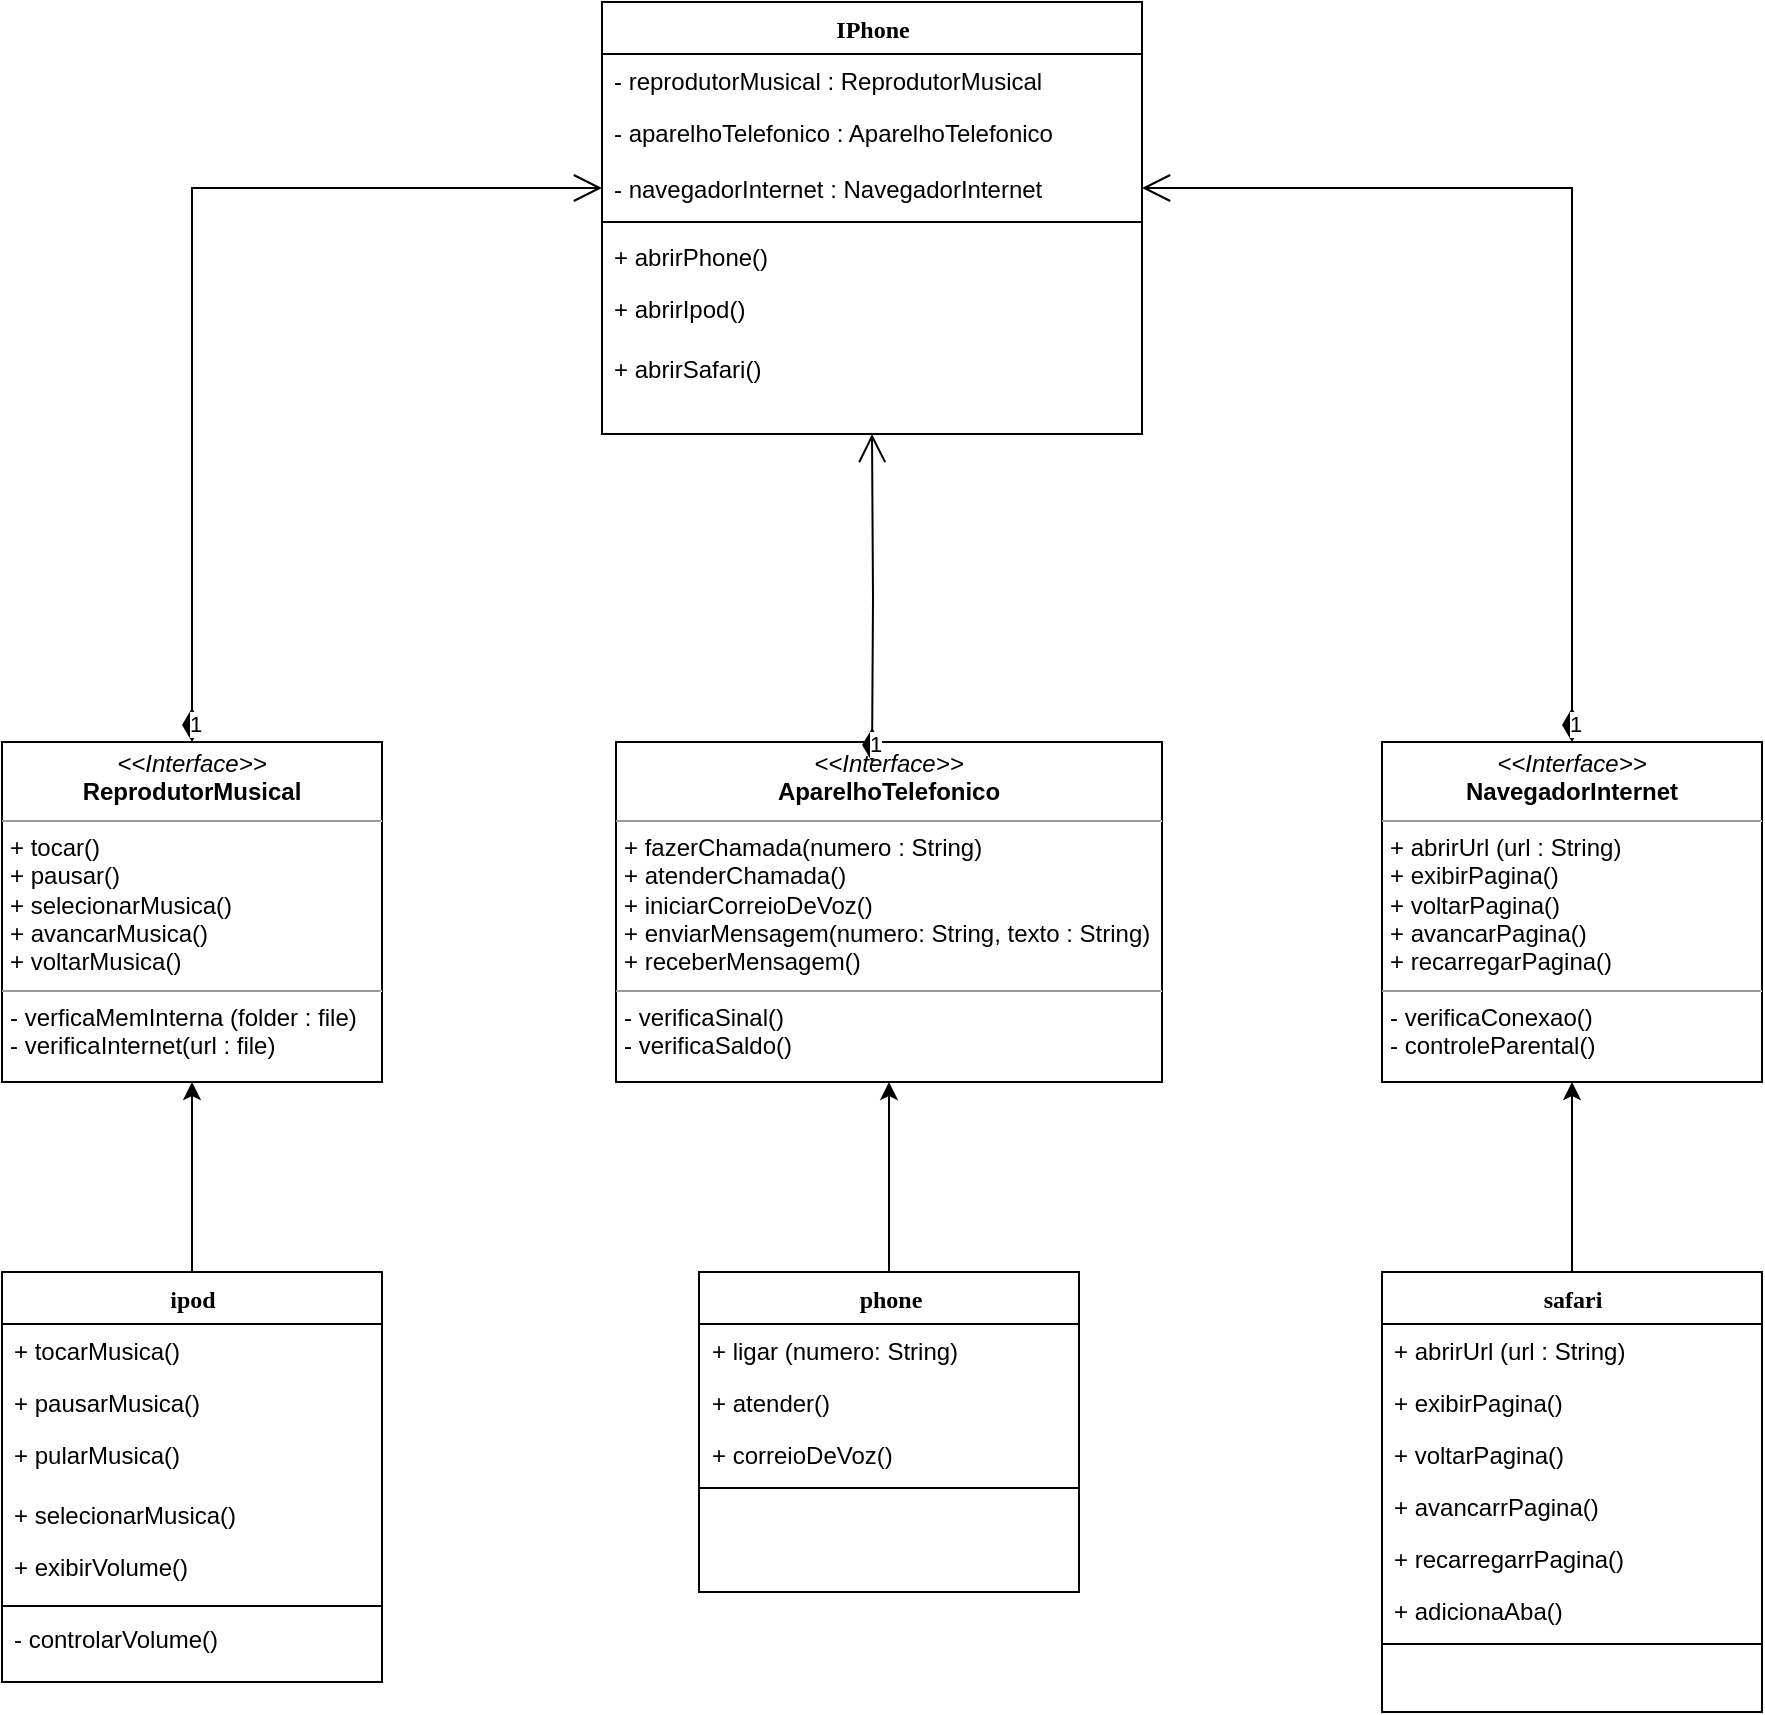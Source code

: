 <mxfile version="24.4.8" type="device">
  <diagram name="Page-1" id="6133507b-19e7-1e82-6fc7-422aa6c4b21f">
    <mxGraphModel dx="1050" dy="530" grid="1" gridSize="10" guides="1" tooltips="1" connect="1" arrows="1" fold="1" page="1" pageScale="1" pageWidth="1100" pageHeight="850" background="none" math="0" shadow="0">
      <root>
        <mxCell id="0" />
        <mxCell id="1" parent="0" />
        <mxCell id="Wnmm0wykZNkg5m7eFw2v-7" style="edgeStyle=orthogonalEdgeStyle;rounded=0;orthogonalLoop=1;jettySize=auto;html=1;exitX=0.5;exitY=0;exitDx=0;exitDy=0;" edge="1" parent="1" source="235556782a83e6d0-1" target="b94bc138ca980ef-1">
          <mxGeometry relative="1" as="geometry" />
        </mxCell>
        <mxCell id="235556782a83e6d0-1" value="ipod" style="swimlane;html=1;fontStyle=1;align=center;verticalAlign=top;childLayout=stackLayout;horizontal=1;startSize=26;horizontalStack=0;resizeParent=1;resizeLast=0;collapsible=1;marginBottom=0;swimlaneFillColor=#ffffff;rounded=0;shadow=0;comic=0;labelBackgroundColor=none;strokeWidth=1;fillColor=none;fontFamily=Verdana;fontSize=12" parent="1" vertex="1">
          <mxGeometry x="80" y="665" width="190" height="205" as="geometry" />
        </mxCell>
        <mxCell id="235556782a83e6d0-2" value="+ tocarMusica()" style="text;html=1;strokeColor=none;fillColor=none;align=left;verticalAlign=top;spacingLeft=4;spacingRight=4;whiteSpace=wrap;overflow=hidden;rotatable=0;points=[[0,0.5],[1,0.5]];portConstraint=eastwest;" parent="235556782a83e6d0-1" vertex="1">
          <mxGeometry y="26" width="190" height="26" as="geometry" />
        </mxCell>
        <mxCell id="235556782a83e6d0-3" value="+ pausarMusica()" style="text;html=1;strokeColor=none;fillColor=none;align=left;verticalAlign=top;spacingLeft=4;spacingRight=4;whiteSpace=wrap;overflow=hidden;rotatable=0;points=[[0,0.5],[1,0.5]];portConstraint=eastwest;" parent="235556782a83e6d0-1" vertex="1">
          <mxGeometry y="52" width="190" height="26" as="geometry" />
        </mxCell>
        <mxCell id="Wnmm0wykZNkg5m7eFw2v-24" value="+ pularMusica()" style="text;html=1;strokeColor=none;fillColor=none;align=left;verticalAlign=top;spacingLeft=4;spacingRight=4;whiteSpace=wrap;overflow=hidden;rotatable=0;points=[[0,0.5],[1,0.5]];portConstraint=eastwest;" vertex="1" parent="235556782a83e6d0-1">
          <mxGeometry y="78" width="190" height="30" as="geometry" />
        </mxCell>
        <mxCell id="235556782a83e6d0-5" value="+ selecionarMusica()" style="text;html=1;strokeColor=none;fillColor=none;align=left;verticalAlign=top;spacingLeft=4;spacingRight=4;whiteSpace=wrap;overflow=hidden;rotatable=0;points=[[0,0.5],[1,0.5]];portConstraint=eastwest;" parent="235556782a83e6d0-1" vertex="1">
          <mxGeometry y="108" width="190" height="26" as="geometry" />
        </mxCell>
        <mxCell id="Wnmm0wykZNkg5m7eFw2v-23" value="+ exibirVolume()" style="text;html=1;strokeColor=none;fillColor=none;align=left;verticalAlign=top;spacingLeft=4;spacingRight=4;whiteSpace=wrap;overflow=hidden;rotatable=0;points=[[0,0.5],[1,0.5]];portConstraint=eastwest;" vertex="1" parent="235556782a83e6d0-1">
          <mxGeometry y="134" width="190" height="30" as="geometry" />
        </mxCell>
        <mxCell id="235556782a83e6d0-6" value="" style="line;html=1;strokeWidth=1;fillColor=none;align=left;verticalAlign=middle;spacingTop=-1;spacingLeft=3;spacingRight=3;rotatable=0;labelPosition=right;points=[];portConstraint=eastwest;" parent="235556782a83e6d0-1" vertex="1">
          <mxGeometry y="164" width="190" height="6" as="geometry" />
        </mxCell>
        <mxCell id="235556782a83e6d0-7" value="- controlarVolume()" style="text;html=1;strokeColor=none;fillColor=none;align=left;verticalAlign=top;spacingLeft=4;spacingRight=4;whiteSpace=wrap;overflow=hidden;rotatable=0;points=[[0,0.5],[1,0.5]];portConstraint=eastwest;" parent="235556782a83e6d0-1" vertex="1">
          <mxGeometry y="170" width="190" height="28" as="geometry" />
        </mxCell>
        <mxCell id="78961159f06e98e8-17" value="IPhone" style="swimlane;html=1;fontStyle=1;align=center;verticalAlign=top;childLayout=stackLayout;horizontal=1;startSize=26;horizontalStack=0;resizeParent=1;resizeLast=0;collapsible=1;marginBottom=0;swimlaneFillColor=#ffffff;rounded=0;shadow=0;comic=0;labelBackgroundColor=none;strokeWidth=1;fillColor=none;fontFamily=Verdana;fontSize=12" parent="1" vertex="1">
          <mxGeometry x="380" y="30" width="270" height="216" as="geometry">
            <mxRectangle x="400" y="30" width="80" height="30" as="alternateBounds" />
          </mxGeometry>
        </mxCell>
        <mxCell id="Wnmm0wykZNkg5m7eFw2v-19" value="- reprodutorMusical : ReprodutorMusical" style="text;html=1;strokeColor=none;fillColor=none;align=left;verticalAlign=top;spacingLeft=4;spacingRight=4;whiteSpace=wrap;overflow=hidden;rotatable=0;points=[[0,0.5],[1,0.5]];portConstraint=eastwest;" vertex="1" parent="78961159f06e98e8-17">
          <mxGeometry y="26" width="270" height="26" as="geometry" />
        </mxCell>
        <mxCell id="78961159f06e98e8-23" value="- aparelhoTelefonico : AparelhoTelefonico" style="text;html=1;strokeColor=none;fillColor=none;align=left;verticalAlign=top;spacingLeft=4;spacingRight=4;whiteSpace=wrap;overflow=hidden;rotatable=0;points=[[0,0.5],[1,0.5]];portConstraint=eastwest;" parent="78961159f06e98e8-17" vertex="1">
          <mxGeometry y="52" width="270" height="28" as="geometry" />
        </mxCell>
        <mxCell id="78961159f06e98e8-24" value="- navegadorInternet : NavegadorInternet" style="text;html=1;strokeColor=none;fillColor=none;align=left;verticalAlign=top;spacingLeft=4;spacingRight=4;whiteSpace=wrap;overflow=hidden;rotatable=0;points=[[0,0.5],[1,0.5]];portConstraint=eastwest;" parent="78961159f06e98e8-17" vertex="1">
          <mxGeometry y="80" width="270" height="26" as="geometry" />
        </mxCell>
        <mxCell id="78961159f06e98e8-19" value="" style="line;html=1;strokeWidth=1;fillColor=none;align=left;verticalAlign=middle;spacingTop=-1;spacingLeft=3;spacingRight=3;rotatable=0;labelPosition=right;points=[];portConstraint=eastwest;" parent="78961159f06e98e8-17" vertex="1">
          <mxGeometry y="106" width="270" height="8" as="geometry" />
        </mxCell>
        <mxCell id="Wnmm0wykZNkg5m7eFw2v-20" value="+ abrirPhone()" style="text;html=1;strokeColor=none;fillColor=none;align=left;verticalAlign=top;spacingLeft=4;spacingRight=4;whiteSpace=wrap;overflow=hidden;rotatable=0;points=[[0,0.5],[1,0.5]];portConstraint=eastwest;" vertex="1" parent="78961159f06e98e8-17">
          <mxGeometry y="114" width="270" height="26" as="geometry" />
        </mxCell>
        <mxCell id="78961159f06e98e8-27" value="+ abrirIpod()" style="text;html=1;strokeColor=none;fillColor=none;align=left;verticalAlign=top;spacingLeft=4;spacingRight=4;whiteSpace=wrap;overflow=hidden;rotatable=0;points=[[0,0.5],[1,0.5]];portConstraint=eastwest;" parent="78961159f06e98e8-17" vertex="1">
          <mxGeometry y="140" width="270" height="30" as="geometry" />
        </mxCell>
        <mxCell id="Wnmm0wykZNkg5m7eFw2v-21" value="+ abrirSafari()" style="text;html=1;strokeColor=none;fillColor=none;align=left;verticalAlign=top;spacingLeft=4;spacingRight=4;whiteSpace=wrap;overflow=hidden;rotatable=0;points=[[0,0.5],[1,0.5]];portConstraint=eastwest;" vertex="1" parent="78961159f06e98e8-17">
          <mxGeometry y="170" width="270" height="30" as="geometry" />
        </mxCell>
        <mxCell id="Wnmm0wykZNkg5m7eFw2v-9" style="edgeStyle=orthogonalEdgeStyle;rounded=0;orthogonalLoop=1;jettySize=auto;html=1;exitX=0.5;exitY=0;exitDx=0;exitDy=0;entryX=0.5;entryY=1;entryDx=0;entryDy=0;" edge="1" parent="1" source="78961159f06e98e8-69" target="Wnmm0wykZNkg5m7eFw2v-3">
          <mxGeometry relative="1" as="geometry" />
        </mxCell>
        <mxCell id="78961159f06e98e8-69" value="phone" style="swimlane;html=1;fontStyle=1;align=center;verticalAlign=top;childLayout=stackLayout;horizontal=1;startSize=26;horizontalStack=0;resizeParent=1;resizeLast=0;collapsible=1;marginBottom=0;swimlaneFillColor=#ffffff;rounded=0;shadow=0;comic=0;labelBackgroundColor=none;strokeWidth=1;fillColor=none;fontFamily=Verdana;fontSize=12" parent="1" vertex="1">
          <mxGeometry x="428.5" y="665" width="190" height="160" as="geometry" />
        </mxCell>
        <mxCell id="78961159f06e98e8-70" value="+ ligar (numero: String)" style="text;html=1;strokeColor=none;fillColor=none;align=left;verticalAlign=top;spacingLeft=4;spacingRight=4;whiteSpace=wrap;overflow=hidden;rotatable=0;points=[[0,0.5],[1,0.5]];portConstraint=eastwest;" parent="78961159f06e98e8-69" vertex="1">
          <mxGeometry y="26" width="190" height="26" as="geometry" />
        </mxCell>
        <mxCell id="Wnmm0wykZNkg5m7eFw2v-25" value="+ atender()" style="text;html=1;strokeColor=none;fillColor=none;align=left;verticalAlign=top;spacingLeft=4;spacingRight=4;whiteSpace=wrap;overflow=hidden;rotatable=0;points=[[0,0.5],[1,0.5]];portConstraint=eastwest;" vertex="1" parent="78961159f06e98e8-69">
          <mxGeometry y="52" width="190" height="26" as="geometry" />
        </mxCell>
        <mxCell id="Wnmm0wykZNkg5m7eFw2v-26" value="+ correioDeVoz()" style="text;html=1;strokeColor=none;fillColor=none;align=left;verticalAlign=top;spacingLeft=4;spacingRight=4;whiteSpace=wrap;overflow=hidden;rotatable=0;points=[[0,0.5],[1,0.5]];portConstraint=eastwest;" vertex="1" parent="78961159f06e98e8-69">
          <mxGeometry y="78" width="190" height="26" as="geometry" />
        </mxCell>
        <mxCell id="78961159f06e98e8-77" value="" style="line;html=1;strokeWidth=1;fillColor=none;align=left;verticalAlign=middle;spacingTop=-1;spacingLeft=3;spacingRight=3;rotatable=0;labelPosition=right;points=[];portConstraint=eastwest;" parent="78961159f06e98e8-69" vertex="1">
          <mxGeometry y="104" width="190" height="8" as="geometry" />
        </mxCell>
        <mxCell id="Wnmm0wykZNkg5m7eFw2v-12" style="edgeStyle=orthogonalEdgeStyle;rounded=0;orthogonalLoop=1;jettySize=auto;html=1;exitX=0.5;exitY=0;exitDx=0;exitDy=0;" edge="1" parent="1" source="78961159f06e98e8-108" target="Wnmm0wykZNkg5m7eFw2v-4">
          <mxGeometry relative="1" as="geometry" />
        </mxCell>
        <mxCell id="78961159f06e98e8-108" value="safari" style="swimlane;html=1;fontStyle=1;align=center;verticalAlign=top;childLayout=stackLayout;horizontal=1;startSize=26;horizontalStack=0;resizeParent=1;resizeLast=0;collapsible=1;marginBottom=0;swimlaneFillColor=#ffffff;rounded=0;shadow=0;comic=0;labelBackgroundColor=none;strokeWidth=1;fillColor=none;fontFamily=Verdana;fontSize=12" parent="1" vertex="1">
          <mxGeometry x="770" y="665" width="190" height="220" as="geometry" />
        </mxCell>
        <mxCell id="78961159f06e98e8-109" value="+ abrirUrl (url : String)" style="text;html=1;strokeColor=none;fillColor=none;align=left;verticalAlign=top;spacingLeft=4;spacingRight=4;whiteSpace=wrap;overflow=hidden;rotatable=0;points=[[0,0.5],[1,0.5]];portConstraint=eastwest;" parent="78961159f06e98e8-108" vertex="1">
          <mxGeometry y="26" width="190" height="26" as="geometry" />
        </mxCell>
        <mxCell id="78961159f06e98e8-110" value="+ exibirPagina()" style="text;html=1;strokeColor=none;fillColor=none;align=left;verticalAlign=top;spacingLeft=4;spacingRight=4;whiteSpace=wrap;overflow=hidden;rotatable=0;points=[[0,0.5],[1,0.5]];portConstraint=eastwest;" parent="78961159f06e98e8-108" vertex="1">
          <mxGeometry y="52" width="190" height="26" as="geometry" />
        </mxCell>
        <mxCell id="Wnmm0wykZNkg5m7eFw2v-28" value="+ voltarPagina()" style="text;html=1;strokeColor=none;fillColor=none;align=left;verticalAlign=top;spacingLeft=4;spacingRight=4;whiteSpace=wrap;overflow=hidden;rotatable=0;points=[[0,0.5],[1,0.5]];portConstraint=eastwest;" vertex="1" parent="78961159f06e98e8-108">
          <mxGeometry y="78" width="190" height="26" as="geometry" />
        </mxCell>
        <mxCell id="Wnmm0wykZNkg5m7eFw2v-30" value="+ avancarrPagina()" style="text;html=1;strokeColor=none;fillColor=none;align=left;verticalAlign=top;spacingLeft=4;spacingRight=4;whiteSpace=wrap;overflow=hidden;rotatable=0;points=[[0,0.5],[1,0.5]];portConstraint=eastwest;" vertex="1" parent="78961159f06e98e8-108">
          <mxGeometry y="104" width="190" height="26" as="geometry" />
        </mxCell>
        <mxCell id="Wnmm0wykZNkg5m7eFw2v-29" value="+ recarregarrPagina()" style="text;html=1;strokeColor=none;fillColor=none;align=left;verticalAlign=top;spacingLeft=4;spacingRight=4;whiteSpace=wrap;overflow=hidden;rotatable=0;points=[[0,0.5],[1,0.5]];portConstraint=eastwest;" vertex="1" parent="78961159f06e98e8-108">
          <mxGeometry y="130" width="190" height="26" as="geometry" />
        </mxCell>
        <mxCell id="78961159f06e98e8-117" value="+ adicionaAba()&lt;div&gt;&lt;br&gt;&lt;/div&gt;" style="text;html=1;strokeColor=none;fillColor=none;align=left;verticalAlign=top;spacingLeft=4;spacingRight=4;whiteSpace=wrap;overflow=hidden;rotatable=0;points=[[0,0.5],[1,0.5]];portConstraint=eastwest;" parent="78961159f06e98e8-108" vertex="1">
          <mxGeometry y="156" width="190" height="26" as="geometry" />
        </mxCell>
        <mxCell id="78961159f06e98e8-116" value="" style="line;html=1;strokeWidth=1;fillColor=none;align=left;verticalAlign=middle;spacingTop=-1;spacingLeft=3;spacingRight=3;rotatable=0;labelPosition=right;points=[];portConstraint=eastwest;" parent="78961159f06e98e8-108" vertex="1">
          <mxGeometry y="182" width="190" height="8" as="geometry" />
        </mxCell>
        <mxCell id="b94bc138ca980ef-1" value="&lt;p style=&quot;margin:0px;margin-top:4px;text-align:center;&quot;&gt;&lt;i&gt;&amp;lt;&amp;lt;Interface&amp;gt;&amp;gt;&lt;/i&gt;&lt;br&gt;&lt;b&gt;ReprodutorMusical&lt;/b&gt;&lt;/p&gt;&lt;hr size=&quot;1&quot;&gt;&lt;p style=&quot;margin:0px;margin-left:4px;&quot;&gt;+ tocar()&lt;br&gt;+ pausar()&lt;/p&gt;&lt;p style=&quot;margin:0px;margin-left:4px;&quot;&gt;+ selecionarMusica()&lt;/p&gt;&lt;p style=&quot;margin:0px;margin-left:4px;&quot;&gt;+ avancarMusica()&lt;/p&gt;&lt;p style=&quot;margin:0px;margin-left:4px;&quot;&gt;+ voltarMusica()&lt;/p&gt;&lt;hr size=&quot;1&quot;&gt;&lt;p style=&quot;margin:0px;margin-left:4px;&quot;&gt;- verficaMemInterna (folder : file)&lt;br&gt;- verificaInternet(url : file)&lt;/p&gt;" style="verticalAlign=top;align=left;overflow=fill;fontSize=12;fontFamily=Helvetica;html=1;rounded=0;shadow=0;comic=0;labelBackgroundColor=none;strokeWidth=1" parent="1" vertex="1">
          <mxGeometry x="80" y="400" width="190" height="170" as="geometry" />
        </mxCell>
        <mxCell id="Wnmm0wykZNkg5m7eFw2v-3" value="&lt;p style=&quot;margin:0px;margin-top:4px;text-align:center;&quot;&gt;&lt;i&gt;&amp;lt;&amp;lt;Interface&amp;gt;&amp;gt;&lt;/i&gt;&lt;br&gt;&lt;b&gt;AparelhoTelefonico&lt;/b&gt;&lt;/p&gt;&lt;hr size=&quot;1&quot;&gt;&lt;p style=&quot;margin:0px;margin-left:4px;&quot;&gt;+ fazerChamada(numero : String)&lt;/p&gt;&lt;p style=&quot;margin:0px;margin-left:4px;&quot;&gt;+ atenderChamada()&lt;br&gt;+ iniciarCorreioDeVoz()&lt;/p&gt;&lt;p style=&quot;margin:0px;margin-left:4px;&quot;&gt;+ enviarMensagem(numero: String, texto : String)&lt;/p&gt;&lt;p style=&quot;margin:0px;margin-left:4px;&quot;&gt;+ receberMensagem()&lt;/p&gt;&lt;hr size=&quot;1&quot;&gt;&lt;p style=&quot;margin:0px;margin-left:4px;&quot;&gt;- verificaSinal()&lt;br&gt;- verificaSaldo()&lt;/p&gt;" style="verticalAlign=top;align=left;overflow=fill;fontSize=12;fontFamily=Helvetica;html=1;rounded=0;shadow=0;comic=0;labelBackgroundColor=none;strokeWidth=1" vertex="1" parent="1">
          <mxGeometry x="387" y="400" width="273" height="170" as="geometry" />
        </mxCell>
        <mxCell id="Wnmm0wykZNkg5m7eFw2v-4" value="&lt;p style=&quot;margin:0px;margin-top:4px;text-align:center;&quot;&gt;&lt;i&gt;&amp;lt;&amp;lt;Interface&amp;gt;&amp;gt;&lt;/i&gt;&lt;br&gt;&lt;b&gt;NavegadorInternet&lt;/b&gt;&lt;/p&gt;&lt;hr size=&quot;1&quot;&gt;&lt;p style=&quot;margin:0px;margin-left:4px;&quot;&gt;+ abrirUrl (url : String)&lt;/p&gt;&lt;p style=&quot;margin:0px;margin-left:4px;&quot;&gt;+ exibirPagina()&lt;/p&gt;&lt;p style=&quot;margin:0px;margin-left:4px;&quot;&gt;+ voltarPagina()&lt;/p&gt;&lt;p style=&quot;margin:0px;margin-left:4px;&quot;&gt;+ avancarPagina()&lt;/p&gt;&lt;p style=&quot;margin:0px;margin-left:4px;&quot;&gt;+ recarregarPagina()&lt;/p&gt;&lt;hr size=&quot;1&quot;&gt;&lt;p style=&quot;margin:0px;margin-left:4px;&quot;&gt;- verificaConexao()&lt;/p&gt;&lt;p style=&quot;margin:0px;margin-left:4px;&quot;&gt;- controleParental()&lt;br&gt;&lt;br&gt;&lt;/p&gt;" style="verticalAlign=top;align=left;overflow=fill;fontSize=12;fontFamily=Helvetica;html=1;rounded=0;shadow=0;comic=0;labelBackgroundColor=none;strokeWidth=1" vertex="1" parent="1">
          <mxGeometry x="770" y="400" width="190" height="170" as="geometry" />
        </mxCell>
        <mxCell id="Wnmm0wykZNkg5m7eFw2v-16" value="1" style="endArrow=open;html=1;endSize=12;startArrow=diamondThin;startSize=14;startFill=1;edgeStyle=orthogonalEdgeStyle;align=left;verticalAlign=bottom;rounded=0;" edge="1" parent="1" source="Wnmm0wykZNkg5m7eFw2v-4" target="78961159f06e98e8-24">
          <mxGeometry x="-1" y="3" relative="1" as="geometry">
            <mxPoint x="750" y="140" as="sourcePoint" />
            <mxPoint x="910" y="140" as="targetPoint" />
          </mxGeometry>
        </mxCell>
        <mxCell id="Wnmm0wykZNkg5m7eFw2v-17" value="1" style="endArrow=open;html=1;endSize=12;startArrow=diamondThin;startSize=14;startFill=1;edgeStyle=orthogonalEdgeStyle;align=left;verticalAlign=bottom;rounded=0;exitX=0.5;exitY=0;exitDx=0;exitDy=0;entryX=0;entryY=0.5;entryDx=0;entryDy=0;" edge="1" parent="1" source="b94bc138ca980ef-1" target="78961159f06e98e8-24">
          <mxGeometry x="-1" y="3" relative="1" as="geometry">
            <mxPoint x="210" y="170" as="sourcePoint" />
            <mxPoint x="370" y="170" as="targetPoint" />
          </mxGeometry>
        </mxCell>
        <mxCell id="Wnmm0wykZNkg5m7eFw2v-32" value="1" style="endArrow=open;html=1;endSize=12;startArrow=diamondThin;startSize=14;startFill=1;edgeStyle=orthogonalEdgeStyle;align=left;verticalAlign=bottom;rounded=0;entryX=0.5;entryY=1;entryDx=0;entryDy=0;" edge="1" parent="1" target="78961159f06e98e8-17">
          <mxGeometry x="-1" y="3" relative="1" as="geometry">
            <mxPoint x="515" y="410" as="sourcePoint" />
            <mxPoint x="630" y="400" as="targetPoint" />
          </mxGeometry>
        </mxCell>
      </root>
    </mxGraphModel>
  </diagram>
</mxfile>
